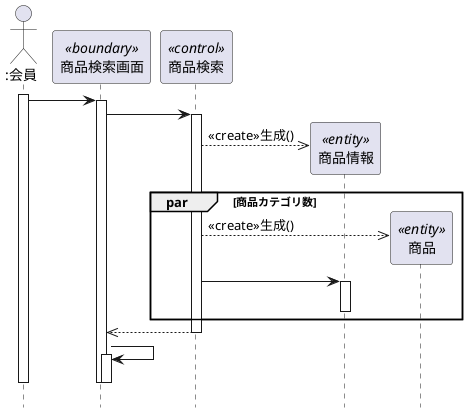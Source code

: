 @startuml シーケンス図
    hide footbox
    Actor ":会員" as user
    participant "商品検索画面" as boundary <<boundary>>
    participant "商品検索" as control <<control>>

    activate user
    user -> boundary

        activate boundary
        boundary -> control

            activate control
            create "商品情報" as entity1 <<entity>>
            control -->> entity1 : <<create>>生成()

                par 商品カテゴリ数
                create "商品" as entity2 <<entity>>
                control -->> entity2 : <<create>>生成()

                control -> entity1
                activate entity1
                deactivate entity1

                end par

            boundary <<-- control
            deactivate control

        boundary -> boundary
        activate boundary
        deactivate boundary
        deactivate boundary
    deactivate user
@enduml